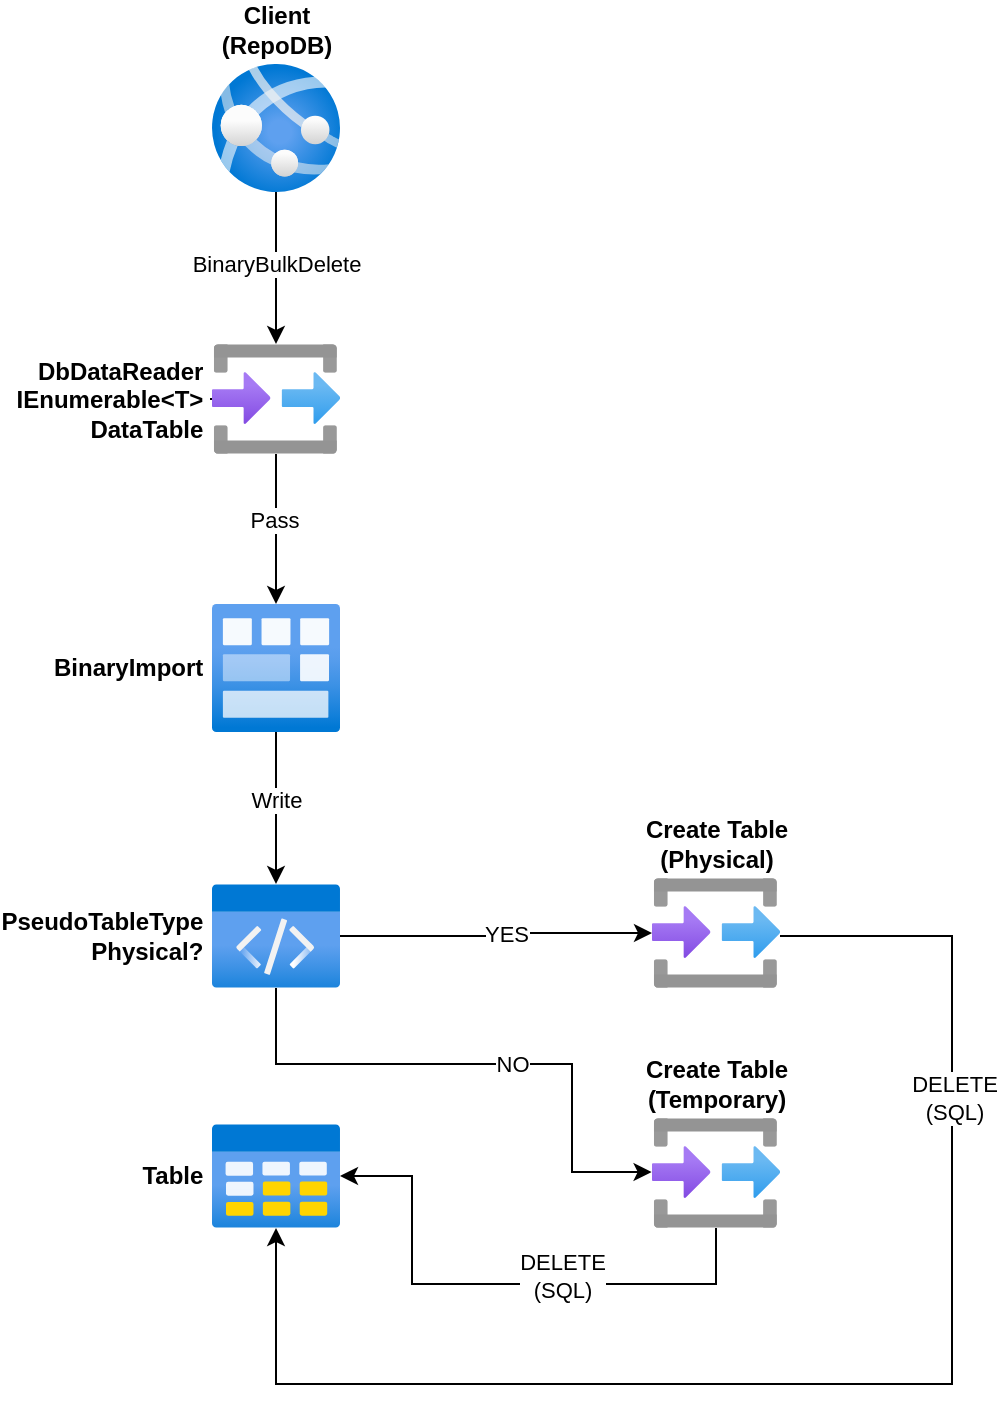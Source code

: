 <mxfile version="15.7.0" type="device"><diagram id="CfuBTNPLddLmRjSZnl6q" name="Page-1"><mxGraphModel dx="1038" dy="467" grid="1" gridSize="10" guides="1" tooltips="1" connect="1" arrows="1" fold="1" page="1" pageScale="1" pageWidth="850" pageHeight="1100" math="0" shadow="0"><root><mxCell id="0"/><mxCell id="1" parent="0"/><mxCell id="sZYv-hAGC-2yv8cF31u6-3" style="edgeStyle=orthogonalEdgeStyle;rounded=0;orthogonalLoop=1;jettySize=auto;html=1;" parent="1" source="sZYv-hAGC-2yv8cF31u6-1" target="sZYv-hAGC-2yv8cF31u6-2" edge="1"><mxGeometry relative="1" as="geometry"/></mxCell><mxCell id="sZYv-hAGC-2yv8cF31u6-4" value="BinaryBulkDelete" style="edgeLabel;html=1;align=center;verticalAlign=middle;resizable=0;points=[];" parent="sZYv-hAGC-2yv8cF31u6-3" vertex="1" connectable="0"><mxGeometry x="-0.265" relative="1" as="geometry"><mxPoint y="8" as="offset"/></mxGeometry></mxCell><mxCell id="sZYv-hAGC-2yv8cF31u6-1" value="Client&lt;br&gt;(RepoDB)" style="aspect=fixed;html=1;points=[];align=center;image;fontSize=12;image=img/lib/azure2/app_services/App_Services.svg;labelPosition=center;verticalLabelPosition=top;verticalAlign=bottom;fontStyle=1" parent="1" vertex="1"><mxGeometry x="150" y="70" width="64" height="64" as="geometry"/></mxCell><mxCell id="sZYv-hAGC-2yv8cF31u6-6" value="" style="edgeStyle=orthogonalEdgeStyle;rounded=0;orthogonalLoop=1;jettySize=auto;html=1;" parent="1" source="sZYv-hAGC-2yv8cF31u6-2" edge="1"><mxGeometry relative="1" as="geometry"><mxPoint x="70.0" y="237.5" as="targetPoint"/></mxGeometry></mxCell><mxCell id="sZYv-hAGC-2yv8cF31u6-9" style="edgeStyle=orthogonalEdgeStyle;rounded=0;orthogonalLoop=1;jettySize=auto;html=1;" parent="1" source="sZYv-hAGC-2yv8cF31u6-2" target="sZYv-hAGC-2yv8cF31u6-7" edge="1"><mxGeometry relative="1" as="geometry"/></mxCell><mxCell id="sZYv-hAGC-2yv8cF31u6-10" value="Pass" style="edgeLabel;html=1;align=center;verticalAlign=middle;resizable=0;points=[];" parent="sZYv-hAGC-2yv8cF31u6-9" vertex="1" connectable="0"><mxGeometry x="-0.131" y="-1" relative="1" as="geometry"><mxPoint as="offset"/></mxGeometry></mxCell><mxCell id="sZYv-hAGC-2yv8cF31u6-2" value="DbDataReader&amp;nbsp;&lt;br&gt;IEnumerable&amp;lt;T&amp;gt;&amp;nbsp;&lt;br&gt;DataTable&amp;nbsp;" style="aspect=fixed;html=1;points=[];align=right;image;fontSize=12;image=img/lib/azure2/general/Input_Output.svg;labelPosition=left;verticalLabelPosition=middle;verticalAlign=middle;fontStyle=1" parent="1" vertex="1"><mxGeometry x="150" y="210" width="64" height="55.0" as="geometry"/></mxCell><mxCell id="sZYv-hAGC-2yv8cF31u6-11" style="edgeStyle=orthogonalEdgeStyle;rounded=0;orthogonalLoop=1;jettySize=auto;html=1;" parent="1" source="sZYv-hAGC-2yv8cF31u6-7" target="sZYv-hAGC-2yv8cF31u6-13" edge="1"><mxGeometry relative="1" as="geometry"><mxPoint x="182" y="480.0" as="targetPoint"/></mxGeometry></mxCell><mxCell id="sZYv-hAGC-2yv8cF31u6-12" value="Write" style="edgeLabel;html=1;align=center;verticalAlign=middle;resizable=0;points=[];" parent="sZYv-hAGC-2yv8cF31u6-11" vertex="1" connectable="0"><mxGeometry x="-0.125" relative="1" as="geometry"><mxPoint as="offset"/></mxGeometry></mxCell><mxCell id="sZYv-hAGC-2yv8cF31u6-7" value="BinaryImport&amp;nbsp;" style="aspect=fixed;html=1;points=[];align=right;image;fontSize=12;image=img/lib/azure2/general/Module.svg;labelPosition=left;verticalLabelPosition=middle;verticalAlign=middle;fontStyle=1" parent="1" vertex="1"><mxGeometry x="150" y="340" width="64" height="64" as="geometry"/></mxCell><mxCell id="sZYv-hAGC-2yv8cF31u6-20" style="edgeStyle=orthogonalEdgeStyle;rounded=0;orthogonalLoop=1;jettySize=auto;html=1;" parent="1" source="sZYv-hAGC-2yv8cF31u6-13" target="sZYv-hAGC-2yv8cF31u6-19" edge="1"><mxGeometry relative="1" as="geometry"/></mxCell><mxCell id="sZYv-hAGC-2yv8cF31u6-21" value="YES" style="edgeLabel;html=1;align=center;verticalAlign=middle;resizable=0;points=[];" parent="sZYv-hAGC-2yv8cF31u6-20" vertex="1" connectable="0"><mxGeometry x="0.074" relative="1" as="geometry"><mxPoint as="offset"/></mxGeometry></mxCell><mxCell id="sZYv-hAGC-2yv8cF31u6-24" style="edgeStyle=orthogonalEdgeStyle;rounded=0;orthogonalLoop=1;jettySize=auto;html=1;entryX=-0.003;entryY=0.495;entryDx=0;entryDy=0;entryPerimeter=0;" parent="1" source="sZYv-hAGC-2yv8cF31u6-13" target="sZYv-hAGC-2yv8cF31u6-22" edge="1"><mxGeometry relative="1" as="geometry"><Array as="points"><mxPoint x="182" y="570"/><mxPoint x="330" y="570"/><mxPoint x="330" y="624"/><mxPoint x="370" y="624"/></Array></mxGeometry></mxCell><mxCell id="sZYv-hAGC-2yv8cF31u6-25" value="NO" style="edgeLabel;html=1;align=center;verticalAlign=middle;resizable=0;points=[];" parent="sZYv-hAGC-2yv8cF31u6-24" vertex="1" connectable="0"><mxGeometry x="0.565" y="-1" relative="1" as="geometry"><mxPoint x="-29" y="-33" as="offset"/></mxGeometry></mxCell><mxCell id="sZYv-hAGC-2yv8cF31u6-13" value="PseudoTableType&amp;nbsp;&lt;br&gt;Physical?&amp;nbsp;" style="aspect=fixed;html=1;points=[];align=right;image;fontSize=12;image=img/lib/azure2/general/Code.svg;labelPosition=left;verticalLabelPosition=middle;verticalAlign=middle;fontStyle=1" parent="1" vertex="1"><mxGeometry x="150" y="480" width="64" height="52" as="geometry"/></mxCell><mxCell id="sZYv-hAGC-2yv8cF31u6-16" value="Table&amp;nbsp;" style="aspect=fixed;html=1;points=[];align=right;image;fontSize=12;image=img/lib/azure2/general/Table.svg;fontStyle=1;labelPosition=left;verticalLabelPosition=middle;verticalAlign=middle;" parent="1" vertex="1"><mxGeometry x="150" y="600" width="64" height="52" as="geometry"/></mxCell><mxCell id="sZYv-hAGC-2yv8cF31u6-30" style="edgeStyle=orthogonalEdgeStyle;rounded=0;orthogonalLoop=1;jettySize=auto;html=1;" parent="1" source="sZYv-hAGC-2yv8cF31u6-19" target="sZYv-hAGC-2yv8cF31u6-16" edge="1"><mxGeometry relative="1" as="geometry"><mxPoint x="560" y="560.034" as="targetPoint"/><Array as="points"><mxPoint x="520" y="506"/><mxPoint x="520" y="730"/><mxPoint x="182" y="730"/></Array></mxGeometry></mxCell><mxCell id="sZYv-hAGC-2yv8cF31u6-46" value="DELETE&lt;br&gt;(SQL)" style="edgeLabel;html=1;align=center;verticalAlign=middle;resizable=0;points=[];" parent="sZYv-hAGC-2yv8cF31u6-30" vertex="1" connectable="0"><mxGeometry x="0.01" y="-2" relative="1" as="geometry"><mxPoint x="57" y="-141" as="offset"/></mxGeometry></mxCell><mxCell id="sZYv-hAGC-2yv8cF31u6-19" value="Create Table&lt;br&gt;(Physical)" style="aspect=fixed;html=1;points=[];align=center;image;fontSize=12;image=img/lib/azure2/general/Input_Output.svg;labelPosition=center;verticalLabelPosition=top;verticalAlign=bottom;fontStyle=1" parent="1" vertex="1"><mxGeometry x="370" y="477" width="64" height="55.0" as="geometry"/></mxCell><mxCell id="sZYv-hAGC-2yv8cF31u6-40" style="edgeStyle=orthogonalEdgeStyle;rounded=0;orthogonalLoop=1;jettySize=auto;html=1;" parent="1" source="sZYv-hAGC-2yv8cF31u6-22" target="sZYv-hAGC-2yv8cF31u6-16" edge="1"><mxGeometry relative="1" as="geometry"><mxPoint x="560" y="570.784" as="targetPoint"/><Array as="points"><mxPoint x="402" y="680"/><mxPoint x="250" y="680"/><mxPoint x="250" y="626"/></Array></mxGeometry></mxCell><mxCell id="sZYv-hAGC-2yv8cF31u6-45" value="DELETE&lt;br&gt;(SQL)" style="edgeLabel;html=1;align=center;verticalAlign=middle;resizable=0;points=[];" parent="sZYv-hAGC-2yv8cF31u6-40" vertex="1" connectable="0"><mxGeometry x="-0.524" y="-2" relative="1" as="geometry"><mxPoint x="-41" y="-2" as="offset"/></mxGeometry></mxCell><mxCell id="sZYv-hAGC-2yv8cF31u6-22" value="Create Table&lt;br&gt;(Temporary)" style="aspect=fixed;html=1;points=[];align=center;image;fontSize=12;image=img/lib/azure2/general/Input_Output.svg;labelPosition=center;verticalLabelPosition=top;verticalAlign=bottom;fontStyle=1" parent="1" vertex="1"><mxGeometry x="370" y="597" width="64" height="55.0" as="geometry"/></mxCell></root></mxGraphModel></diagram></mxfile>
